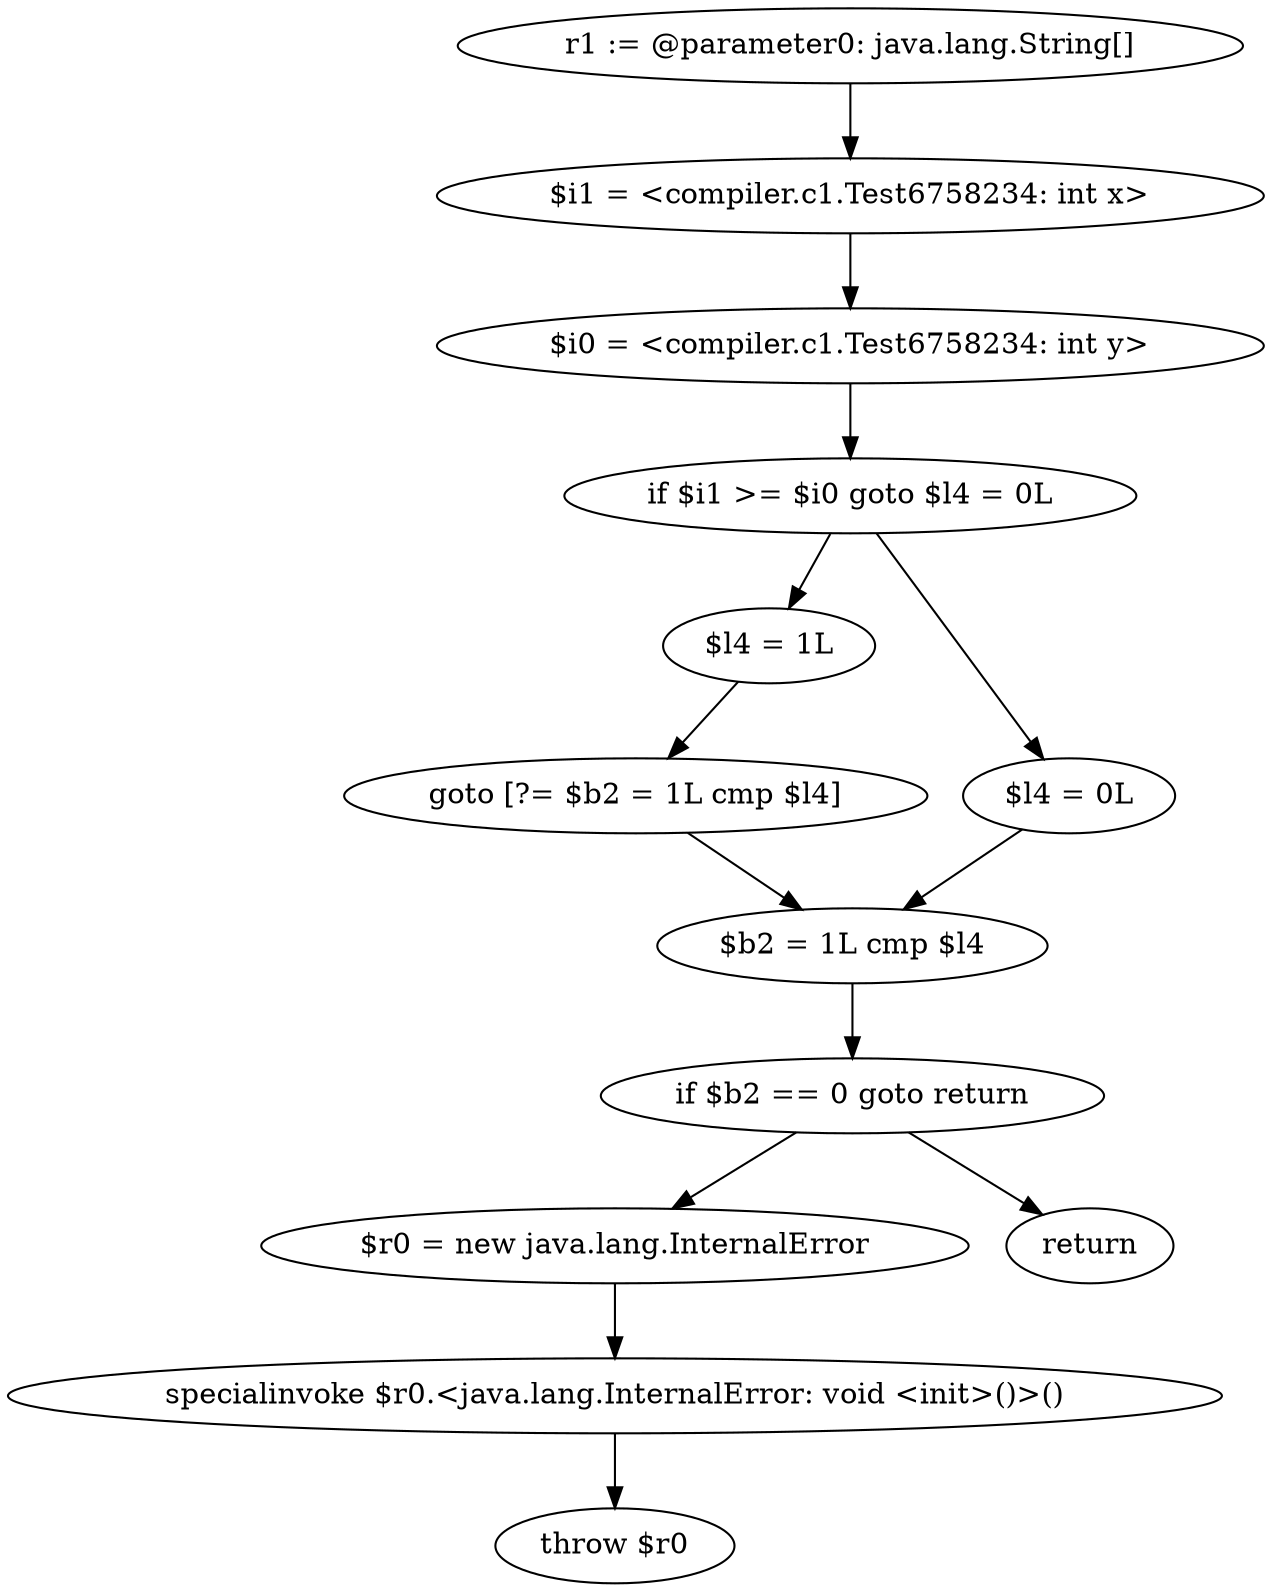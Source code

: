 digraph "unitGraph" {
    "r1 := @parameter0: java.lang.String[]"
    "$i1 = <compiler.c1.Test6758234: int x>"
    "$i0 = <compiler.c1.Test6758234: int y>"
    "if $i1 >= $i0 goto $l4 = 0L"
    "$l4 = 1L"
    "goto [?= $b2 = 1L cmp $l4]"
    "$l4 = 0L"
    "$b2 = 1L cmp $l4"
    "if $b2 == 0 goto return"
    "$r0 = new java.lang.InternalError"
    "specialinvoke $r0.<java.lang.InternalError: void <init>()>()"
    "throw $r0"
    "return"
    "r1 := @parameter0: java.lang.String[]"->"$i1 = <compiler.c1.Test6758234: int x>";
    "$i1 = <compiler.c1.Test6758234: int x>"->"$i0 = <compiler.c1.Test6758234: int y>";
    "$i0 = <compiler.c1.Test6758234: int y>"->"if $i1 >= $i0 goto $l4 = 0L";
    "if $i1 >= $i0 goto $l4 = 0L"->"$l4 = 1L";
    "if $i1 >= $i0 goto $l4 = 0L"->"$l4 = 0L";
    "$l4 = 1L"->"goto [?= $b2 = 1L cmp $l4]";
    "goto [?= $b2 = 1L cmp $l4]"->"$b2 = 1L cmp $l4";
    "$l4 = 0L"->"$b2 = 1L cmp $l4";
    "$b2 = 1L cmp $l4"->"if $b2 == 0 goto return";
    "if $b2 == 0 goto return"->"$r0 = new java.lang.InternalError";
    "if $b2 == 0 goto return"->"return";
    "$r0 = new java.lang.InternalError"->"specialinvoke $r0.<java.lang.InternalError: void <init>()>()";
    "specialinvoke $r0.<java.lang.InternalError: void <init>()>()"->"throw $r0";
}
